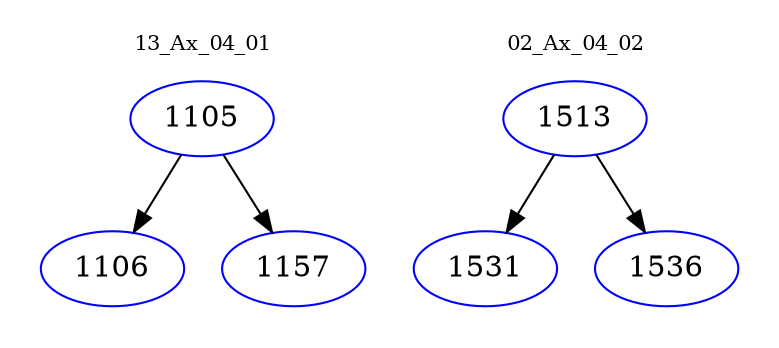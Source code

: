 digraph{
subgraph cluster_0 {
color = white
label = "13_Ax_04_01";
fontsize=10;
T0_1105 [label="1105", color="blue"]
T0_1105 -> T0_1106 [color="black"]
T0_1106 [label="1106", color="blue"]
T0_1105 -> T0_1157 [color="black"]
T0_1157 [label="1157", color="blue"]
}
subgraph cluster_1 {
color = white
label = "02_Ax_04_02";
fontsize=10;
T1_1513 [label="1513", color="blue"]
T1_1513 -> T1_1531 [color="black"]
T1_1531 [label="1531", color="blue"]
T1_1513 -> T1_1536 [color="black"]
T1_1536 [label="1536", color="blue"]
}
}
